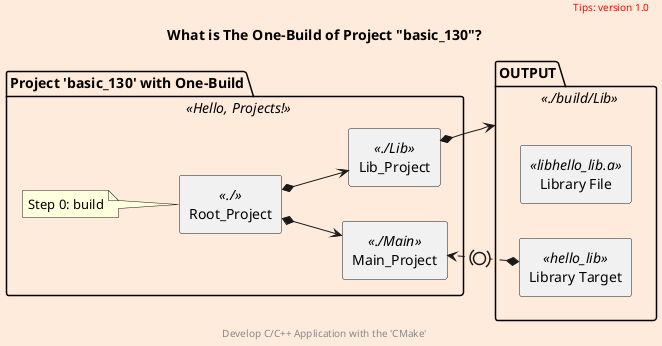 @startuml one_build_130
scale 800 width
skinparam backgroundColor #FFEBDC
scale 1

skinparam Folder {
  backgroundColor Olive
  borderColor orange
}

left to right direction
package "Project 'basic_130' with One-Build" <<Hello, Projects!>> as basic_130 {
    rectangle Root_Project <<./>> as root_project
    rectangle Main_Project <<./Main>> as main_project
    rectangle Lib_Project <<./Lib>> as lib_project

    root_project *--> main_project
    root_project *--> lib_project

    note left of root_project
        Step 0: build
    endnote
    'note top of lib_project
    '    Step 1: build, automatic
    'endnote
    'note top of main_project
    '    Step 2: build, automatic
    'endnote
}
package "OUTPUT" <<./build/Lib>> as step {
    rectangle "Library File" <<libhello_lib.a>> as file_lib
    rectangle "Library Target" <<hello_lib>> as target_lib
}
lib_project *--> step
target_lib *.(0).> main_project


title
    What is The One-Build of Project "basic_130"?
end title

header
<font color=red>Tips: version 1.0</font>
endheader

center footer Develop C/C++ Application with the 'CMake'

@enduml